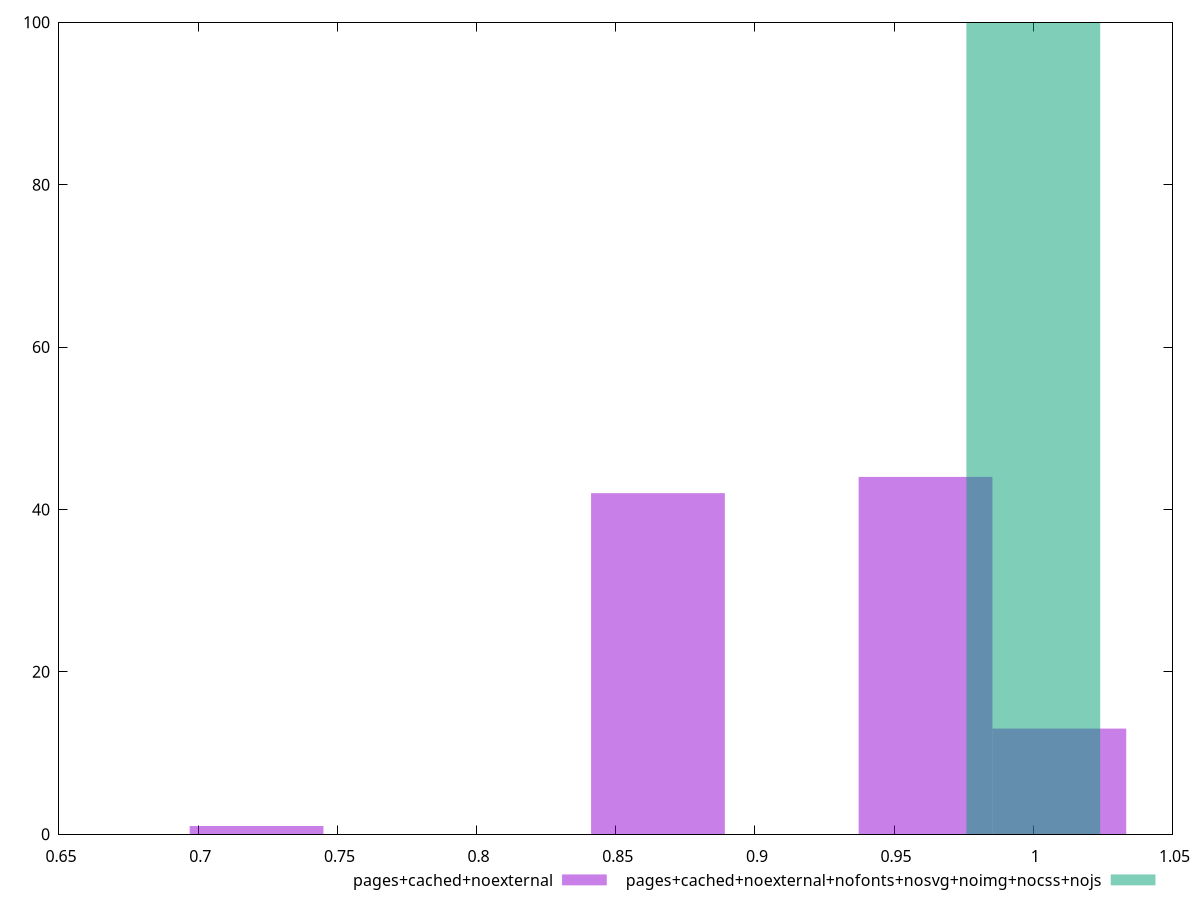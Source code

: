 $_pagesCachedNoexternal <<EOF
1.0093528137761372 13
0.8651595546652604 42
0.9612883940725115 44
0.7209662955543836 1
EOF
$_pagesCachedNoexternalNofontsNosvgNoimgNocssNojs <<EOF
1 100
EOF
set key outside below
set terminal pngcairo
set output "report_00005_2020-11-02T22-26-11.212Z/uses-http2/uses-http2_pages+cached+noexternal_pages+cached+noexternal+nofonts+nosvg+noimg+nocss+nojs+hist.png"
set boxwidth 0.04806441970362558
set style fill transparent solid 0.5 noborder
set yrange [0:100]
plot $_pagesCachedNoexternal title "pages+cached+noexternal" with boxes ,$_pagesCachedNoexternalNofontsNosvgNoimgNocssNojs title "pages+cached+noexternal+nofonts+nosvg+noimg+nocss+nojs" with boxes ,
